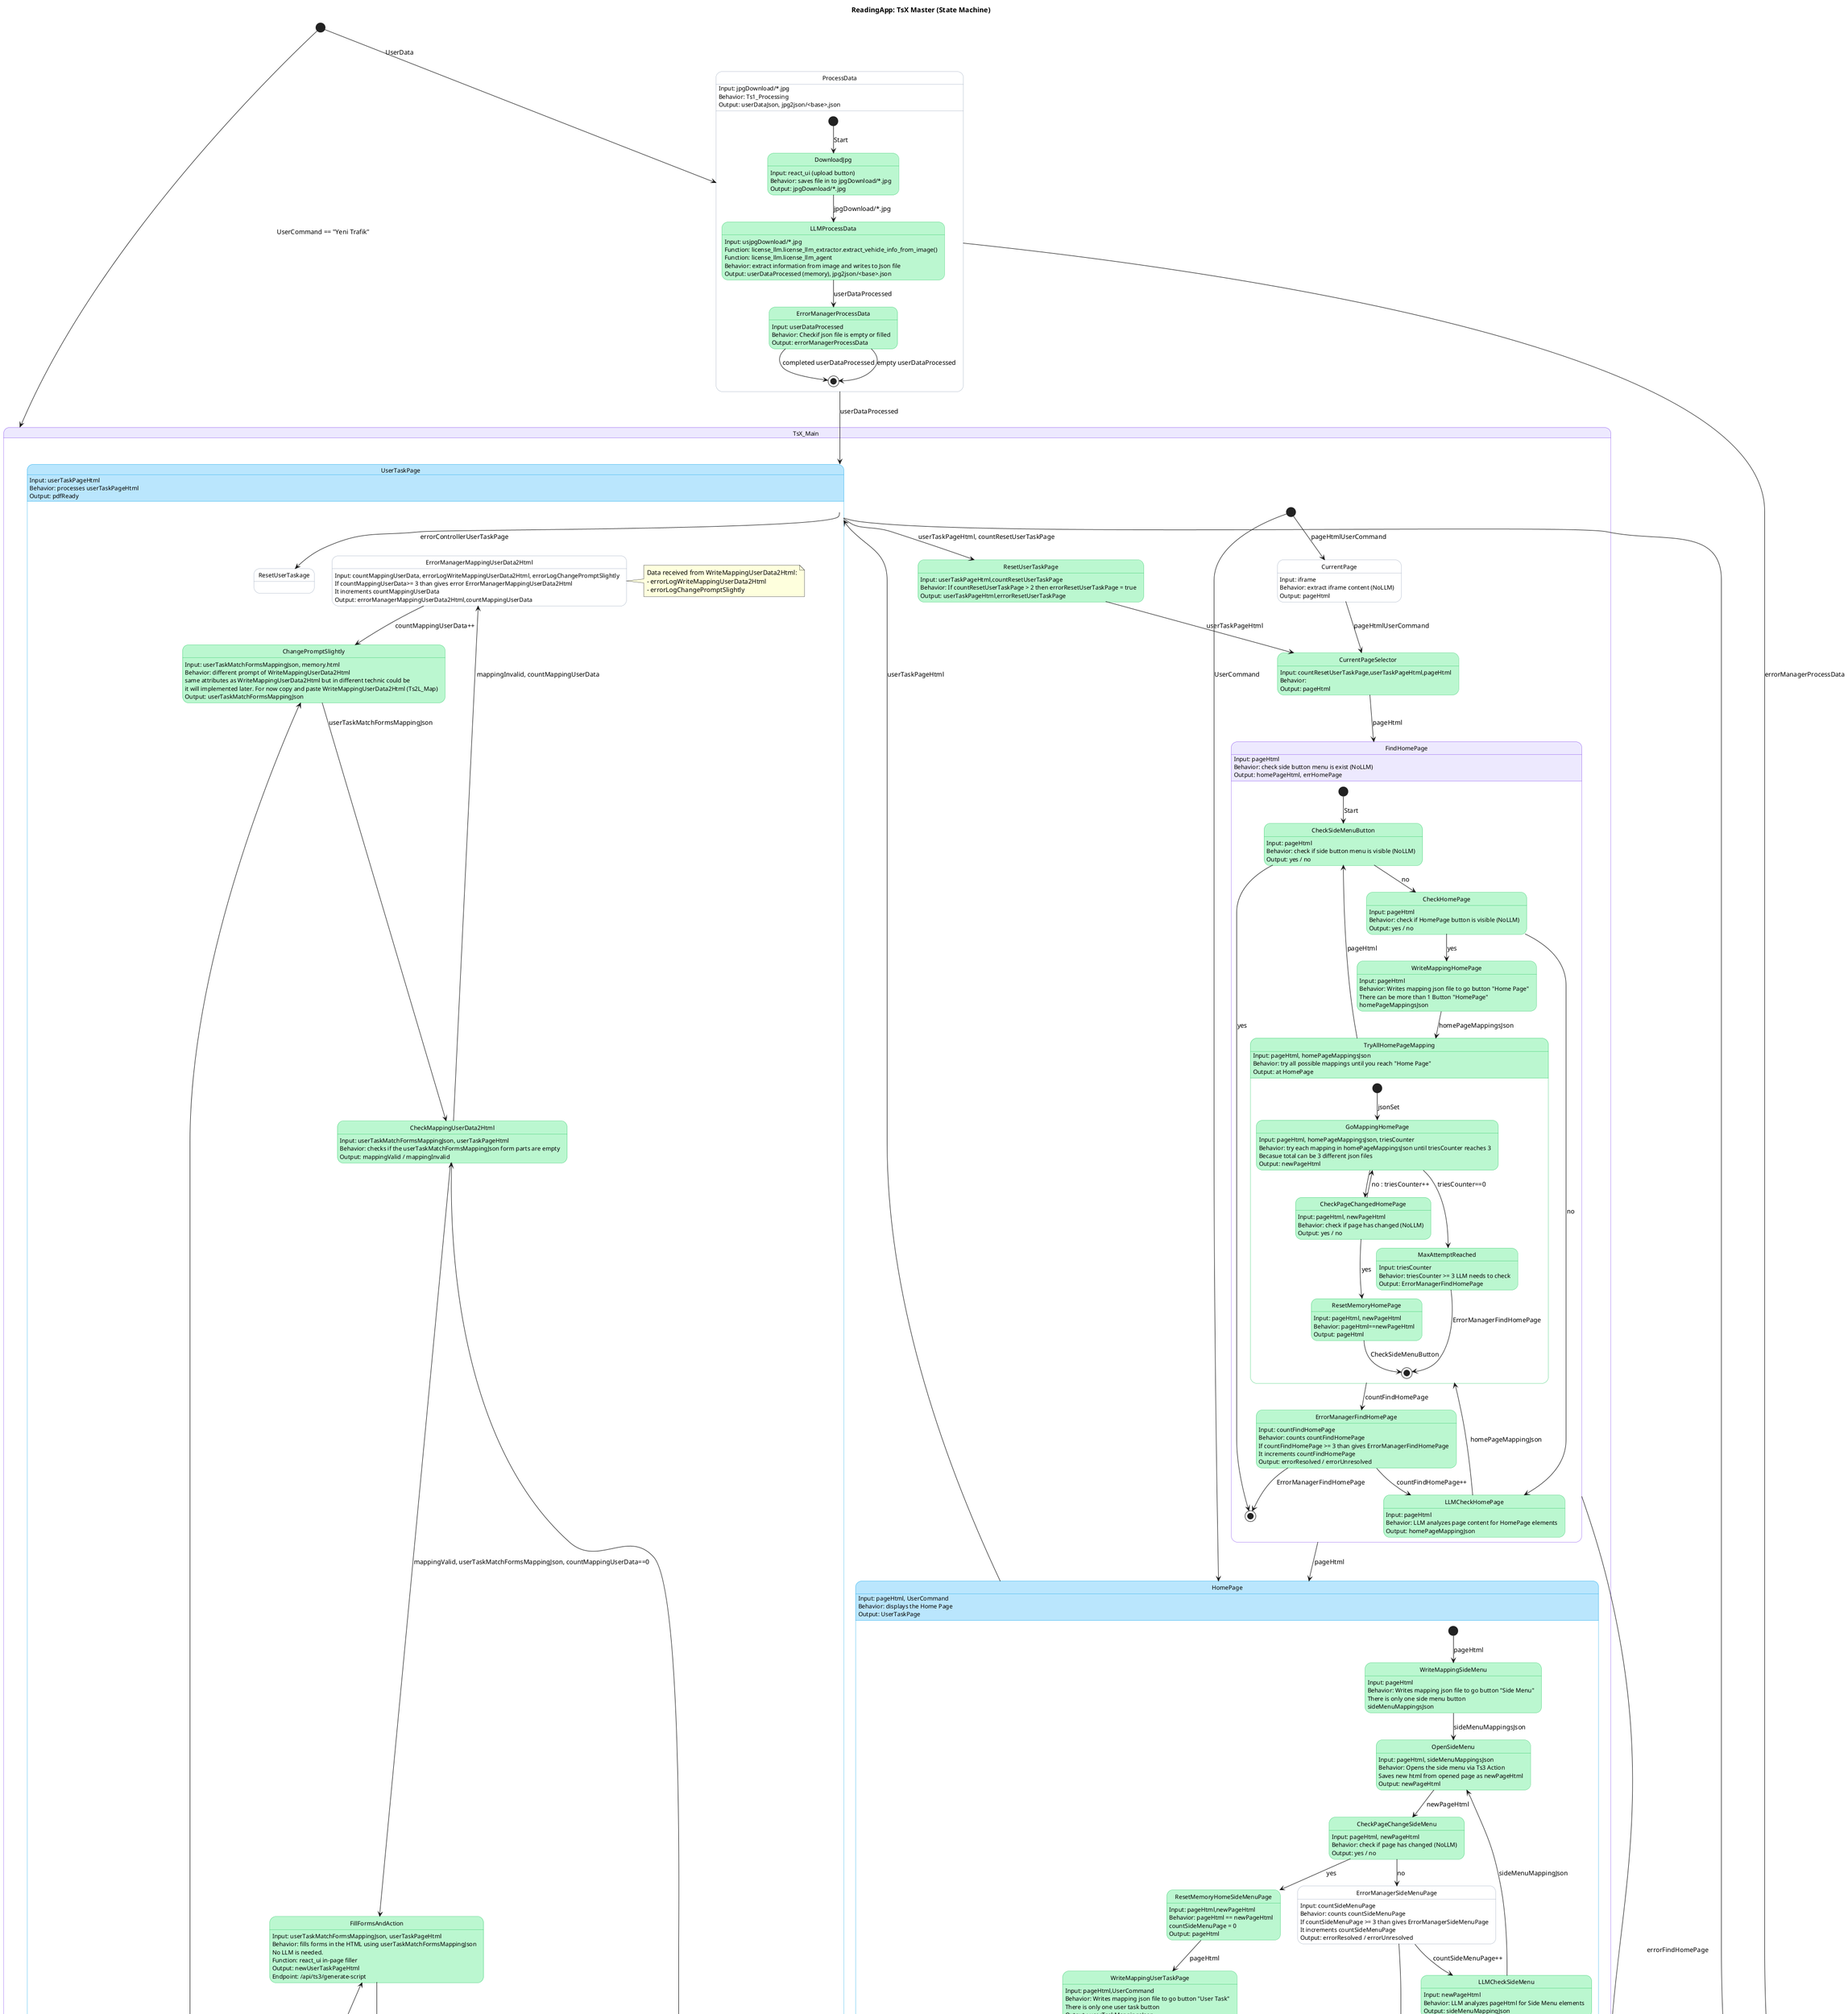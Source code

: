 @startuml
title ReadingApp: TsX Master (State Machine)

skinparam defaultFontName "Segoe UI"
skinparam state {
  BackgroundColor White
  BorderColor #94a3b8
  FontSize 12
}

skinparam state {
  BackgroundColor<<capture>> #dbeafe
  BorderColor<<capture>> #2563eb
  BackgroundColor<<analyze>> #ccfbf1
  BorderColor<<analyze>> #14b8a6
  BackgroundColor<<write>> #dcfce7
  BorderColor<<write>> #16a34a
  BackgroundColor<<navigate>> #ede9fe
  BorderColor<<navigate>> #7c3aed
  BackgroundColor<<classify>> #ccfbf1
  BorderColor<<classify>> #14b8a6
  BackgroundColor<<map>> #dcfce7
  BorderColor<<map>> #16a34a
  BackgroundColor<<fill>> #ede9fe
  BorderColor<<fill>> #7c3aed
  BackgroundColor<<diff>> #f1f5f9
  BorderColor<<diff>> #64748b
  BackgroundColor<<detect>> #fee2e2
  BorderColor<<detect>> #ef4444
  BackgroundColor<<function>> #bbf7d0
  BorderColor<<function>> #22c55e
  BackgroundColor<<view>> #bae6fd
  BorderColor<<view>> #0ea5e9
}


[*]--> TsX_Main : UserCommand == "Yeni Trafik"
[*] -->ProcessData : UserData

state ProcessData <<input>> {
  ProcessData : Input: jpgDownload/*.jpg
  ProcessData : Behavior: Ts1_Processing
  ProcessData : Output: userDataJson, jpg2json/<base>,json

  [*] --> DownloadJpg : Start

  state DownloadJpg <<function>> {
    DownloadJpg : Input: react_ui (upload button)
    DownloadJpg : Behavior: saves file in to jpgDownload/*.jpg
    DownloadJpg : Output: jpgDownload/*.jpg
  }

  DownloadJpg --> LLMProcessData : jpgDownload/*.jpg

  state LLMProcessData <<function>> {
    LLMProcessData : Input: usjpgDownload/*.jpg
    LLMProcessData : Function: license_llm.license_llm_extractor.extract_vehicle_info_from_image()
    LLMProcessData : Function: license_llm.license_llm_agent
    LLMProcessData : Behavior: extract information from image and writes to Json file
    LLMProcessData : Output: userDataProcessed (memory), jpg2json/<base>.json
  }

  state ErrorManagerProcessData <<function>> {
    ErrorManagerProcessData : Input: userDataProcessed
    ErrorManagerProcessData : Behavior: Checkif json file is empty or filled
    ErrorManagerProcessData : Output: errorManagerProcessData
  }

  ErrorManagerProcessData --> [*] : completed userDataProcessed
  ErrorManagerProcessData --> [*] : empty userDataProcessed

  LLMProcessData --> ErrorManagerProcessData : userDataProcessed

  

}

ProcessData --> TsXErrorManager : errorManagerProcessData

state TsX_Main <<navigate>> {

  [*] --> CurrentPage : pageHtmlUserCommand
  [*] --> HomePage : UserCommand

  state CurrentPage <<input>> {
    CurrentPage : Input: iframe 
    CurrentPage : Behavior: extract iframe content (NoLLM)
    CurrentPage : Output: pageHtml
  }

  CurrentPageSelector --> FindHomePage : pageHtml

  state FindHomePage <<navigate>> {
    

    

    FindHomePage : Input: pageHtml
    FindHomePage : Behavior: check side button menu is exist (NoLLM)
    FindHomePage : Output: homePageHtml, errHomePage 
      
    


    [*] --> CheckSideMenuButton : Start

    state CheckSideMenuButton <<function>> {
      CheckSideMenuButton : Input: pageHtml
      CheckSideMenuButton : Behavior: check if side button menu is visible (NoLLM)
      CheckSideMenuButton : Output: yes / no
    }

    CheckSideMenuButton --> [*] : yes
    CheckSideMenuButton --> CheckHomePage : no

    state CheckHomePage <<function>> {
      CheckHomePage : Input: pageHtml
      CheckHomePage : Behavior: check if HomePage button is visible (NoLLM)
      CheckHomePage : Output: yes / no
    }

    CheckHomePage --> WriteMappingHomePage : yes 
    CheckHomePage --> LLMCheckHomePage : no 

    state WriteMappingHomePage <<function>> {
      WriteMappingHomePage : Input: pageHtml
      WriteMappingHomePage : Behavior: Writes mapping json file to go button "Home Page"
      WriteMappingHomePage : There can be more than 1 Button "HomePage"
      WriteMappingHomePage : homePageMappingsJson
    }

    WriteMappingHomePage --> TryAllHomePageMapping : homePageMappingsJson

    state TryAllHomePageMapping <<function>> {
      TryAllHomePageMapping : Input: pageHtml, homePageMappingsJson
      TryAllHomePageMapping : Behavior: try all possible mappings until you reach "Home Page"
      TryAllHomePageMapping : Output: at HomePage

      [*] --> GoMappingHomePage : jsonSet

      state GoMappingHomePage <<function>> {
        GoMappingHomePage : Input: pageHtml, homePageMappingsJson, triesCounter
        GoMappingHomePage : Behavior: try each mapping in homePageMappingsJson until triesCounter reaches 3
        GoMappingHomePage : Becasue total can be 3 different json files
        GoMappingHomePage : Output: newPageHtml
      }

      GoMappingHomePage --> CheckPageChangedHomePage 

      state CheckPageChangedHomePage <<function>> {
        CheckPageChangedHomePage : Input: pageHtml, newPageHtml
        CheckPageChangedHomePage : Behavior: check if page has changed (NoLLM)
        CheckPageChangedHomePage : Output: yes / no
      }

      CheckPageChangedHomePage --> ResetMemoryHomePage : yes
      CheckPageChangedHomePage --> GoMappingHomePage : no : triesCounter++


      state ResetMemoryHomePage <<function>> {
        ResetMemoryHomePage : Input: pageHtml, newPageHtml
        ResetMemoryHomePage : Behavior: pageHtml==newPageHtml
        ResetMemoryHomePage : Output: pageHtml
      }

      GoMappingHomePage --> MaxAttemptReached : triesCounter==0
      state MaxAttemptReached <<function>> {
        MaxAttemptReached : Input: triesCounter
        MaxAttemptReached : Behavior: triesCounter >= 3 LLM needs to check
        MaxAttemptReached : Output: ErrorManagerFindHomePage
      }

      MaxAttemptReached --> [*] : ErrorManagerFindHomePage
      ResetMemoryHomePage --> [*] : CheckSideMenuButton
    }

    TryAllHomePageMapping --> ErrorManagerFindHomePage : countFindHomePage
    TryAllHomePageMapping --> CheckSideMenuButton :pageHtml

    state ErrorManagerFindHomePage <<function>> {
      ErrorManagerFindHomePage : Input: countFindHomePage
      ErrorManagerFindHomePage : Behavior: counts countFindHomePage
      ErrorManagerFindHomePage : If countFindHomePage >= 3 than gives ErrorManagerFindHomePage
      ErrorManagerFindHomePage : It increments countFindHomePage
      ErrorManagerFindHomePage : Output: errorResolved / errorUnresolved
    }

    ErrorManagerFindHomePage --> LLMCheckHomePage : countFindHomePage++
    ErrorManagerFindHomePage --> [*] : ErrorManagerFindHomePage

    state LLMCheckHomePage <<function>> {
      LLMCheckHomePage : Input: pageHtml
      LLMCheckHomePage : Behavior: LLM analyzes page content for HomePage elements
      LLMCheckHomePage : Output: homePageMappingJson
    }

    LLMCheckHomePage -->TryAllHomePageMapping : homePageMappingJson
  }

  FindHomePage --> HomePage : pageHtml
  FindHomePage --> TsXErrorManager : errorFindHomePage

  state HomePage <<view>> {
    HomePage : Input: pageHtml, UserCommand
    HomePage : Behavior: displays the Home Page
    HomePage : Output: UserTaskPage

    [*] --> WriteMappingSideMenu :pageHtml

    state WriteMappingSideMenu <<function>> {
      WriteMappingSideMenu : Input: pageHtml
      WriteMappingSideMenu : Behavior: Writes mapping json file to go button "Side Menu"
      WriteMappingSideMenu : There is only one side menu button
      WriteMappingSideMenu : sideMenuMappingsJson
    }

    WriteMappingSideMenu --> OpenSideMenu : sideMenuMappingsJson
    state OpenSideMenu <<function>> {
      OpenSideMenu : Input: pageHtml, sideMenuMappingsJson
      OpenSideMenu : Behavior: Opens the side menu via Ts3 Action
      OpenSideMenu : Saves new html from opened page as newPageHtml
      OpenSideMenu : Output: newPageHtml
    }

    OpenSideMenu --> CheckPageChangeSideMenu : newPageHtml

    state CheckPageChangeSideMenu <<function>> {
      CheckPageChangeSideMenu : Input: pageHtml, newPageHtml
      CheckPageChangeSideMenu : Behavior: check if page has changed (NoLLM)
      CheckPageChangeSideMenu : Output: yes / no
    }

    CheckPageChangeSideMenu --> ErrorManagerSideMenuPage : no
    CheckPageChangeSideMenu --> ResetMemoryHomeSideMenuPage : yes

    ErrorManagerSideMenuPage --> LLMCheckSideMenu : countSideMenuPage++
    ErrorManagerSideMenuPage --> [*] : ErrorManagerSideMenuPage

    state LLMCheckSideMenu <<function>> {
      LLMCheckSideMenu : Input: newPageHtml
      LLMCheckSideMenu : Behavior: LLM analyzes pageHtml for Side Menu elements
      LLMCheckSideMenu : Output: sideMenuMappingJson
    }

    LLMCheckSideMenu --> OpenSideMenu : sideMenuMappingJson
    state ErrorManagerSideMenuPage <<error>> {
      ErrorManagerSideMenuPage : Input: countSideMenuPage
      ErrorManagerSideMenuPage : Behavior: counts countSideMenuPage
      ErrorManagerSideMenuPage : If countSideMenuPage >= 3 than gives ErrorManagerSideMenuPage
      ErrorManagerSideMenuPage : It increments countSideMenuPage
      ErrorManagerSideMenuPage : Output: errorResolved / errorUnresolved
    }

    state ResetMemoryHomeSideMenuPage <<function>> {
      ResetMemoryHomeSideMenuPage : Input: pageHtml,newPageHtml
      ResetMemoryHomeSideMenuPage : Behavior: pageHtml == newPageHtml
      ResetMemoryHomeSideMenuPage : countSideMenuPage = 0
      ResetMemoryHomeSideMenuPage : Output: pageHtml
    }

    ResetMemoryHomeSideMenuPage --> WriteMappingUserTaskPage : pageHtml

    state WriteMappingUserTaskPage <<function>> {
      WriteMappingUserTaskPage : Input: pageHtml,UserCommand
      WriteMappingUserTaskPage : Behavior: Writes mapping json file to go button "User Task"
      WriteMappingUserTaskPage : There is only one user task button
      WriteMappingUserTaskPage : Output : userTaskMappingsJson
    }

    WriteMappingUserTaskPage --> OpenUserTaskPage : userTaskMappingsJson
    
    state OpenUserTaskPage <<function>> {
      OpenUserTaskPage : Input: userTaskMappingsJson
      OpenUserTaskPage : Behavior: Navigates to User Task Page with mappings using Ts3 action
      OpenUserTaskPage : Output: userTaskPageHtml
    }

    OpenUserTaskPage --> CheckPageChangeToUserCommandPage : userTaskPageHtml

    state CheckPageChangeToUserCommandPage <<function>> {
      CheckPageChangeToUserCommandPage : Input: newPageHtml
      CheckPageChangeToUserCommandPage : Behavior: checks if the page has changed (NoLLM)
      CheckPageChangeToUserCommandPage : Output: yes / no
    }

    CheckPageChangeToUserCommandPage --> ErrorManagerSideMenu2UserTaskPage : no, countSideMenu2UserTaskPage
    CheckPageChangeToUserCommandPage --> ResetMemoryUserTaskPage : yes

    state ErrorManagerSideMenu2UserTaskPage <<error>> {
      ErrorManagerSideMenu2UserTaskPage : Input: countSideMenu2UserTaskPage
      ErrorManagerSideMenu2UserTaskPage : Behavior: counts countSideMenu2UserTaskPage
      ErrorManagerSideMenu2UserTaskPage : If countSideMenu2UserTaskPage >= 3 than gives ErrorManagerSideMenu2UserTaskPage
      ErrorManagerSideMenu2UserTaskPage : It increments countSideMenu2UserTaskPage
      ErrorManagerSideMenu2UserTaskPage : Output: errorResolved / errorUnresolved
    }

    ErrorManagerSideMenu2UserTaskPage --> [*] : ErrorManagerSideMenu2UserTaskPage
    ErrorManagerSideMenu2UserTaskPage --> LLMCheckUserTaskPage : countSideMenu2UserTaskPage++
    
    state LLMCheckUserTaskPage <<function>> {
      LLMCheckUserTaskPage : Input: userTaskPageHtml
      LLMCheckUserTaskPage : Behavior: LLM analyzes userTaskPageHtml for User Task elements
      LLMCheckUserTaskPage : Output: userTaskMappingJson
    }

    LLMCheckUserTaskPage --> OpenUserTaskPage : userTaskMappingJson


    state ResetMemoryUserTaskPage <<function>> {
    ResetMemoryUserTaskPage : Input: userTaskPageHtml
    ResetMemoryUserTaskPage : Behavior: userTaskPageHtml == newUserTaskPageHtml
    ResetMemoryUserTaskPage : countSideMenu2UserTaskPage = 0
    ResetMemoryUserTaskPage : Output: userTaskPageHtml
    }
    ResetMemoryUserTaskPage --> [*] : userTaskPageHtml

  }

  HomePage --> TsXErrorManager : ErrorManagerSideMenu2UserTaskPage
  HomePage --> TsXErrorManager : errorManagerSideMenuPage
  HomePage --> UserTaskPage : userTaskPageHtml
  ProcessData --> UserTaskPage : userDataProcessed

  state UserTaskPage <<view>> {
      UserTaskPage : Input: userTaskPageHtml
      UserTaskPage : Behavior: processes userTaskPageHtml
      UserTaskPage : Output: pdfReady

      [*] --> CaptureUserTaskPageHtml : userTaskPageHtml
      [*] --> WriteMappingUserData2Html : userDataProcessed

      state ErrorUserTaskPageHtml <<error>> {
          ErrorUserTaskPageHtml : Input: errorUserTaskPageHtml, errorLogUserTaskPageHtml
          ErrorUserTaskPageHtml : Behavior: handles errors in userTaskPageHtml
          ErrorUserTaskPageHtml : Output: errorResolved / errorUnresolved
      }

      ErrorUserTaskPageHtml --> [*] : errorUserTaskPageHtml, errorLogUserTaskPageHtml

      state CaptureUserTaskPageHtml <<function>> {
          CaptureUserTaskPageHtml : Input: userTaskPageHtml
          CaptureUserTaskPageHtml : Behavior: captures HTML from userTaskPageHtml (TsW_Capture)
          CaptureUserTaskPageHtml : Function: webbot.test_webbot_html_mapping.readWebPage()
          CaptureUserTaskPageHtml : Output: memory.html,webbot2html/page.html, errorUserTaskPageHtml
      }

      CaptureUserTaskPageHtml --> ErrorUserTaskPageHtml : errorUserTaskPageHtml, errorLogUserTaskPageHtml
      CaptureUserTaskPageHtml --> WriteMappingUserData2Html : memory.html,webbot2html/page.html

      state WriteMappingUserData2Html <<function>> {
          WriteMappingUserData2Html : Input: memory.html,userDataProcessed (oldname ruhsat_json)
          WriteMappingUserData2Html : Behavior: Check what information you have from userDataProcessed json file
          WriteMappingUserData2Html : match with the memory.html (forms spaces) and creates mapping file (Ts2L_Map)
          WriteMappingUserData2Html : It als finds action button after Ts3 fill all the forms need to go next page
          WriteMappingUserData2Html : If there is no form to be filled, then it means you are in the last page
          WriteMappingUserData2Html : then it should be in last stage and needs to map action to "policeyi olustur"
          WriteMappingUserData2Html : Function: license_llm.pageread_llm.map_json_to_html_fields()
          WriteMappingUserData2Html : Output: userTaskMatchFormsMappingJson ,lastStep(boolean) , json2mapping/<base>_mapping.json 
          WriteMappingUserData2Html : Memory : mapping (object in memory_store)
      }

      WriteMappingUserData2Html --> CheckMappingUserData2Html : userTaskMatchFormsMappingJson, lastStep==false
      WriteMappingUserData2Html --> FillFormsAndAction : userTaskMatchFormsMappingJson, lastStep==true
      

      state CheckMappingUserData2Html <<function>> {
          CheckMappingUserData2Html : Input: userTaskMatchFormsMappingJson, userTaskPageHtml
          CheckMappingUserData2Html : Behavior: checks if the userTaskMatchFormsMappingJson form parts are empty
          CheckMappingUserData2Html : Output: mappingValid / mappingInvalid
      }

      CheckMappingUserData2Html --> FillFormsAndAction :mappingValid, userTaskMatchFormsMappingJson, countMappingUserData==0
      CheckMappingUserData2Html --> ErrorManagerMappingUserData2Html :mappingInvalid, countMappingUserData

      state ErrorManagerMappingUserData2Html <<error>> {
          ErrorManagerMappingUserData2Html : Input: countMappingUserData, errorLogWriteMappingUserData2Html, errorLogChangePromptSlightly
          ErrorManagerMappingUserData2Html: If countMappingUserData>= 3 than gives error ErrorManagerMappingUserData2Html
          ErrorManagerMappingUserData2Html :It increments countMappingUserData
          ErrorManagerMappingUserData2Html : Output: errorManagerMappingUserData2Html,countMappingUserData
      }

      note right of ErrorManagerMappingUserData2Html
        Data received from WriteMappingUserData2Html:
        - errorLogWriteMappingUserData2Html
        - errorLogChangePromptSlightly
      end note

      ErrorManagerMappingUserData2Html --> ChangePromptSlightly : countMappingUserData++

      state ChangePromptSlightly <<function>> {
          ChangePromptSlightly : Input: userTaskMatchFormsMappingJson, memory.html
          ChangePromptSlightly : Behavior: different prompt of WriteMappingUserData2Html
          ChangePromptSlightly: same attributes as WriteMappingUserData2Html but in different technic could be
          ChangePromptSlightly: it will implemented later. For now copy and paste WriteMappingUserData2Html (Ts2L_Map)
          ChangePromptSlightly : Output: userTaskMatchFormsMappingJson
      }

      ChangePromptSlightly --> CheckMappingUserData2Html : userTaskMatchFormsMappingJson
      
      state FillFormsAndAction <<function>> {
          FillFormsAndAction : Input: userTaskMatchFormsMappingJson, userTaskPageHtml
          FillFormsAndAction : Behavior: fills forms in the HTML using userTaskMatchFormsMappingJson
          FillFormsAndAction : No LLM is needed. 
          FillFormsAndAction : Function: react_ui in-page filler
          FillFormsAndAction : Output: newUserTaskPageHtml
          FillFormsAndAction : Endpoint: /api/ts3/generate-script
      }

      FillFormsAndAction --> CheckPageChangedUserTaskPage : newUserTaskPageHtml

      state CheckPageChangedUserTaskPage <<function>> {
          CheckPageChangedUserTaskPage : Input: newUserTaskPageHtml,userTaskPageHtml
          CheckPageChangedUserTaskPage : Behavior: compare newUserTaskPageHtml with userTaskPageHtml
          CheckPageChangedUserTaskPage : Output: pageChanged / pageUnchanged
      }

      CheckPageChangedUserTaskPage --> ErrorManagerUserTaskPageNoChange : countChangedUserTaskPage

      CheckPageChangedUserTaskPage --> ResetUrlUserTaskPage : pageUnchanged, countChangedUserTaskPage ==0
      ResetUrlUserTaskPage --> CheckPdfReady : userTaskPageHtml

      state ResetUrlUserTaskPage <<function>> {
          ResetUrlUserTaskPage : Input: newUserTaskPageHtml
          ResetUrlUserTaskPage : Behavior: userTaskPageHtml = newUserTaskPageHtml
          ResetUrlUserTaskPage : Output: userTaskPageHtml
      }

      state ErrorManagerUserTaskPageNoChange <<error>> {
          ErrorManagerUserTaskPageNoChange : Input: countChangedUserTaskPage
          ErrorManagerUserTaskPageNoChange: If countChangedUserTaskPage>= 3 than gives error ErrorManagerUserTaskPageNoChange
          ErrorManagerUserTaskPageNoChange :It increments countChangedUserTaskPage
          ErrorManagerUserTaskPageNoChange : Behavior: handles errors when no change is detected
          ErrorManagerUserTaskPageNoChange : Output: errorManagerUserTaskPageNoChange / countChangedUserTaskPage
      }
      note left of ErrorManagerUserTaskPageNoChange
        Data received from FillFormsAndAction:
        - errorLogFillFormsAndAction
      end note

      ErrorManagerUserTaskPageNoChange --> ChangePromptSlightly

      state CheckPdfReady <<function>> {
          CheckPdfReady : Input: newUserTaskPageHtml
          CheckPdfReady : Behavior: checks if the PDF is ready for download
          CheckPdfReady : Output: pdfReady / pdfNotReady
      }

      CheckPdfReady --> [*] : pdfReady
      CheckPdfReady --> ControllerUserTaskPage : pdfNotReady,countUserTaskPage

      state ControllerUserTaskPage <<function>> {
          ControllerUserTaskPage : Input: userTaskPageHtml
          ControllerUserTaskPage : Behavior: controls the user task page
          ControllerUserTaskPage : countUserTaskPage >= 5 (max could be 5 page)
          ControllerUserTaskPage :if countUserTaskPage>5 then should errorControllerUserTaskPage == true
          ControllerUserTaskPage :(after 5 page should be "police olustur")
          ControllerUserTaskPage : Output: userTaskPageHtml
      }
      ControllerUserTaskPage --> WriteMappingUserData2Html : errorControllerUserTaskPage=false, countUserTaskPage++
      ControllerUserTaskPage --> ErrorControllerUserTaskPage : errorControllerUserTaskPage=true

      state ErrorControllerUserTaskPage <<error>> {
          ErrorControllerUserTaskPage : Input: errorControllerUserTaskPage
          ErrorControllerUserTaskPage : Behavior: handles errors specific to the controller
          ErrorControllerUserTaskPage : later could be improved to process more error logs
          ErrorControllerUserTaskPage : Output: errorControllerUserTaskPage
      }
      ErrorControllerUserTaskPage --> [*] : errorControllerUserTaskPage

      
      UserTaskPage --> ResetUserTaskage : errorControllerUserTaskPage
  }

  UserTaskPage --> TsXErrorManager
  UserTaskPage --> ResetUserTaskPage : userTaskPageHtml, countResetUserTaskPage

  state ResetUserTaskPage <<function>> {
      ResetUserTaskPage : Input: userTaskPageHtml,countResetUserTaskPage
      ResetUserTaskPage : Behavior: If countResetUserTaskPage > 2 then errorResetUserTaskPage = true
      ResetUserTaskPage : Output: userTaskPageHtml,errorResetUserTaskPage
  }

  ResetUserTaskPage --> CurrentPageSelector :userTaskPageHtml
  CurrentPage --> CurrentPageSelector : pageHtmlUserCommand

  state CurrentPageSelector <<function>> {
      CurrentPageSelector : Input: countResetUserTaskPage,userTaskPageHtml,pageHtml
      CurrentPageSelector : Behavior: 
      CurrentPageSelector : Output: pageHtml
  }

  state TsXErrorManager <<error>> {
      TsXErrorManager : Input: errorContext
      TsXErrorManager : Behavior: handles errors specific to TSX
      TsXErrorManager : Output: errorResolved / errorUnresolved
  }


  

  

}




@enduml
